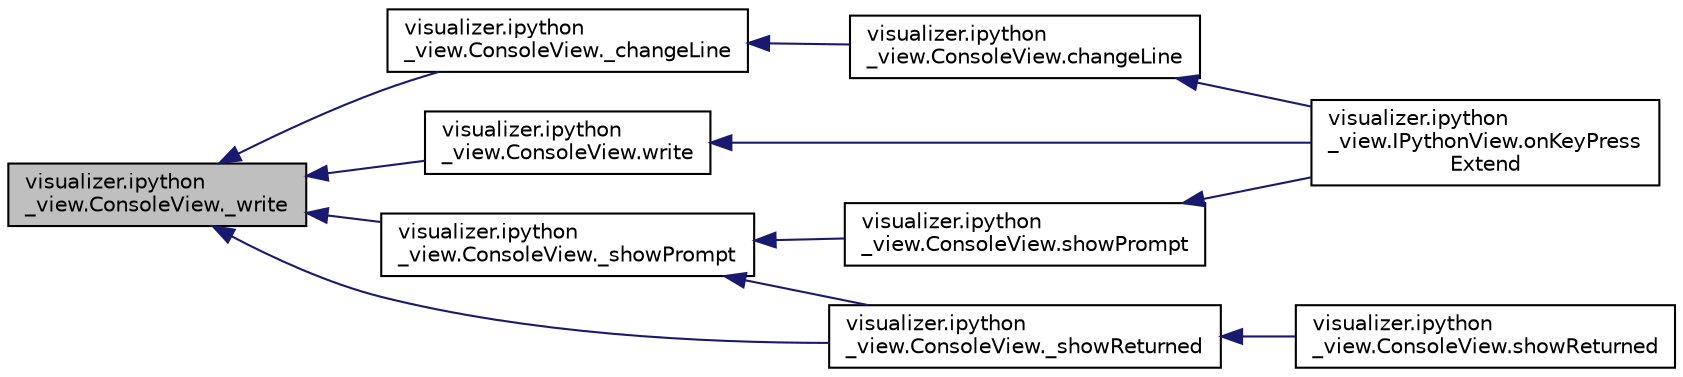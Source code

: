 digraph "visualizer.ipython_view.ConsoleView._write"
{
  edge [fontname="Helvetica",fontsize="10",labelfontname="Helvetica",labelfontsize="10"];
  node [fontname="Helvetica",fontsize="10",shape=record];
  rankdir="LR";
  Node1 [label="visualizer.ipython\l_view.ConsoleView._write",height=0.2,width=0.4,color="black", fillcolor="grey75", style="filled", fontcolor="black"];
  Node1 -> Node2 [dir="back",color="midnightblue",fontsize="10",style="solid"];
  Node2 [label="visualizer.ipython\l_view.ConsoleView.write",height=0.2,width=0.4,color="black", fillcolor="white", style="filled",URL="$d6/d63/classvisualizer_1_1ipython__view_1_1ConsoleView.html#a19f2656c5c9822c00374e8048ba9ffea",tooltip="Write given text to buffer. "];
  Node2 -> Node3 [dir="back",color="midnightblue",fontsize="10",style="solid"];
  Node3 [label="visualizer.ipython\l_view.IPythonView.onKeyPress\lExtend",height=0.2,width=0.4,color="black", fillcolor="white", style="filled",URL="$d1/dcb/classvisualizer_1_1ipython__view_1_1IPythonView.html#a0f261fe53c5813480f2fb71b9236f380",tooltip="Key press callback with plenty of shell goodness, like history, autocompletions, etc. "];
  Node1 -> Node4 [dir="back",color="midnightblue",fontsize="10",style="solid"];
  Node4 [label="visualizer.ipython\l_view.ConsoleView._showPrompt",height=0.2,width=0.4,color="black", fillcolor="white", style="filled",URL="$d6/d63/classvisualizer_1_1ipython__view_1_1ConsoleView.html#a539d2a93fbf7a7c8ca1e6fa9fe2aa875",tooltip="Prints prompt at start of line. "];
  Node4 -> Node5 [dir="back",color="midnightblue",fontsize="10",style="solid"];
  Node5 [label="visualizer.ipython\l_view.ConsoleView.showPrompt",height=0.2,width=0.4,color="black", fillcolor="white", style="filled",URL="$d6/d63/classvisualizer_1_1ipython__view_1_1ConsoleView.html#adb014c121dfb0f6769703baa258787e0",tooltip="Prints prompt at start of line. "];
  Node5 -> Node3 [dir="back",color="midnightblue",fontsize="10",style="solid"];
  Node4 -> Node6 [dir="back",color="midnightblue",fontsize="10",style="solid"];
  Node6 [label="visualizer.ipython\l_view.ConsoleView._showReturned",height=0.2,width=0.4,color="black", fillcolor="white", style="filled",URL="$d6/d63/classvisualizer_1_1ipython__view_1_1ConsoleView.html#a5fd73a63b28d972cb73270c6101d4eb0",tooltip="Show returned text from last command and print new prompt. "];
  Node6 -> Node7 [dir="back",color="midnightblue",fontsize="10",style="solid"];
  Node7 [label="visualizer.ipython\l_view.ConsoleView.showReturned",height=0.2,width=0.4,color="black", fillcolor="white", style="filled",URL="$d6/d63/classvisualizer_1_1ipython__view_1_1ConsoleView.html#af9d7e1de7e8e53a6c91862fca21747e4",tooltip="Show returned text from last command and print new prompt. "];
  Node1 -> Node8 [dir="back",color="midnightblue",fontsize="10",style="solid"];
  Node8 [label="visualizer.ipython\l_view.ConsoleView._changeLine",height=0.2,width=0.4,color="black", fillcolor="white", style="filled",URL="$d6/d63/classvisualizer_1_1ipython__view_1_1ConsoleView.html#a99b5d6dfa4e9fdffb00d434912a6429c",tooltip="Replace currently entered command line with given text. "];
  Node8 -> Node9 [dir="back",color="midnightblue",fontsize="10",style="solid"];
  Node9 [label="visualizer.ipython\l_view.ConsoleView.changeLine",height=0.2,width=0.4,color="black", fillcolor="white", style="filled",URL="$d6/d63/classvisualizer_1_1ipython__view_1_1ConsoleView.html#a2294e6c3bf8231b2c18d35c1d92ea329",tooltip="Replace currently entered command line with given text. "];
  Node9 -> Node3 [dir="back",color="midnightblue",fontsize="10",style="solid"];
  Node1 -> Node6 [dir="back",color="midnightblue",fontsize="10",style="solid"];
}
